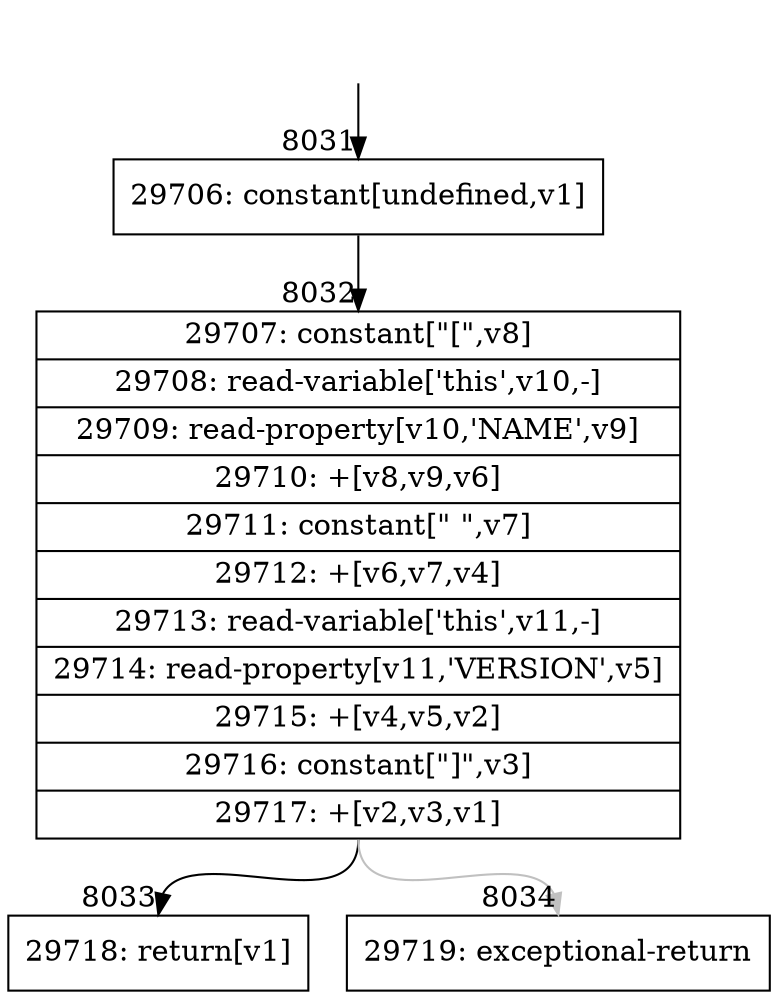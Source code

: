 digraph {
rankdir="TD"
BB_entry528[shape=none,label=""];
BB_entry528 -> BB8031 [tailport=s, headport=n, headlabel="    8031"]
BB8031 [shape=record label="{29706: constant[undefined,v1]}" ] 
BB8031 -> BB8032 [tailport=s, headport=n, headlabel="      8032"]
BB8032 [shape=record label="{29707: constant[\"[\",v8]|29708: read-variable['this',v10,-]|29709: read-property[v10,'NAME',v9]|29710: +[v8,v9,v6]|29711: constant[\" \",v7]|29712: +[v6,v7,v4]|29713: read-variable['this',v11,-]|29714: read-property[v11,'VERSION',v5]|29715: +[v4,v5,v2]|29716: constant[\"]\",v3]|29717: +[v2,v3,v1]}" ] 
BB8032 -> BB8033 [tailport=s, headport=n, headlabel="      8033"]
BB8032 -> BB8034 [tailport=s, headport=n, color=gray, headlabel="      8034"]
BB8033 [shape=record label="{29718: return[v1]}" ] 
BB8034 [shape=record label="{29719: exceptional-return}" ] 
//#$~ 5756
}
